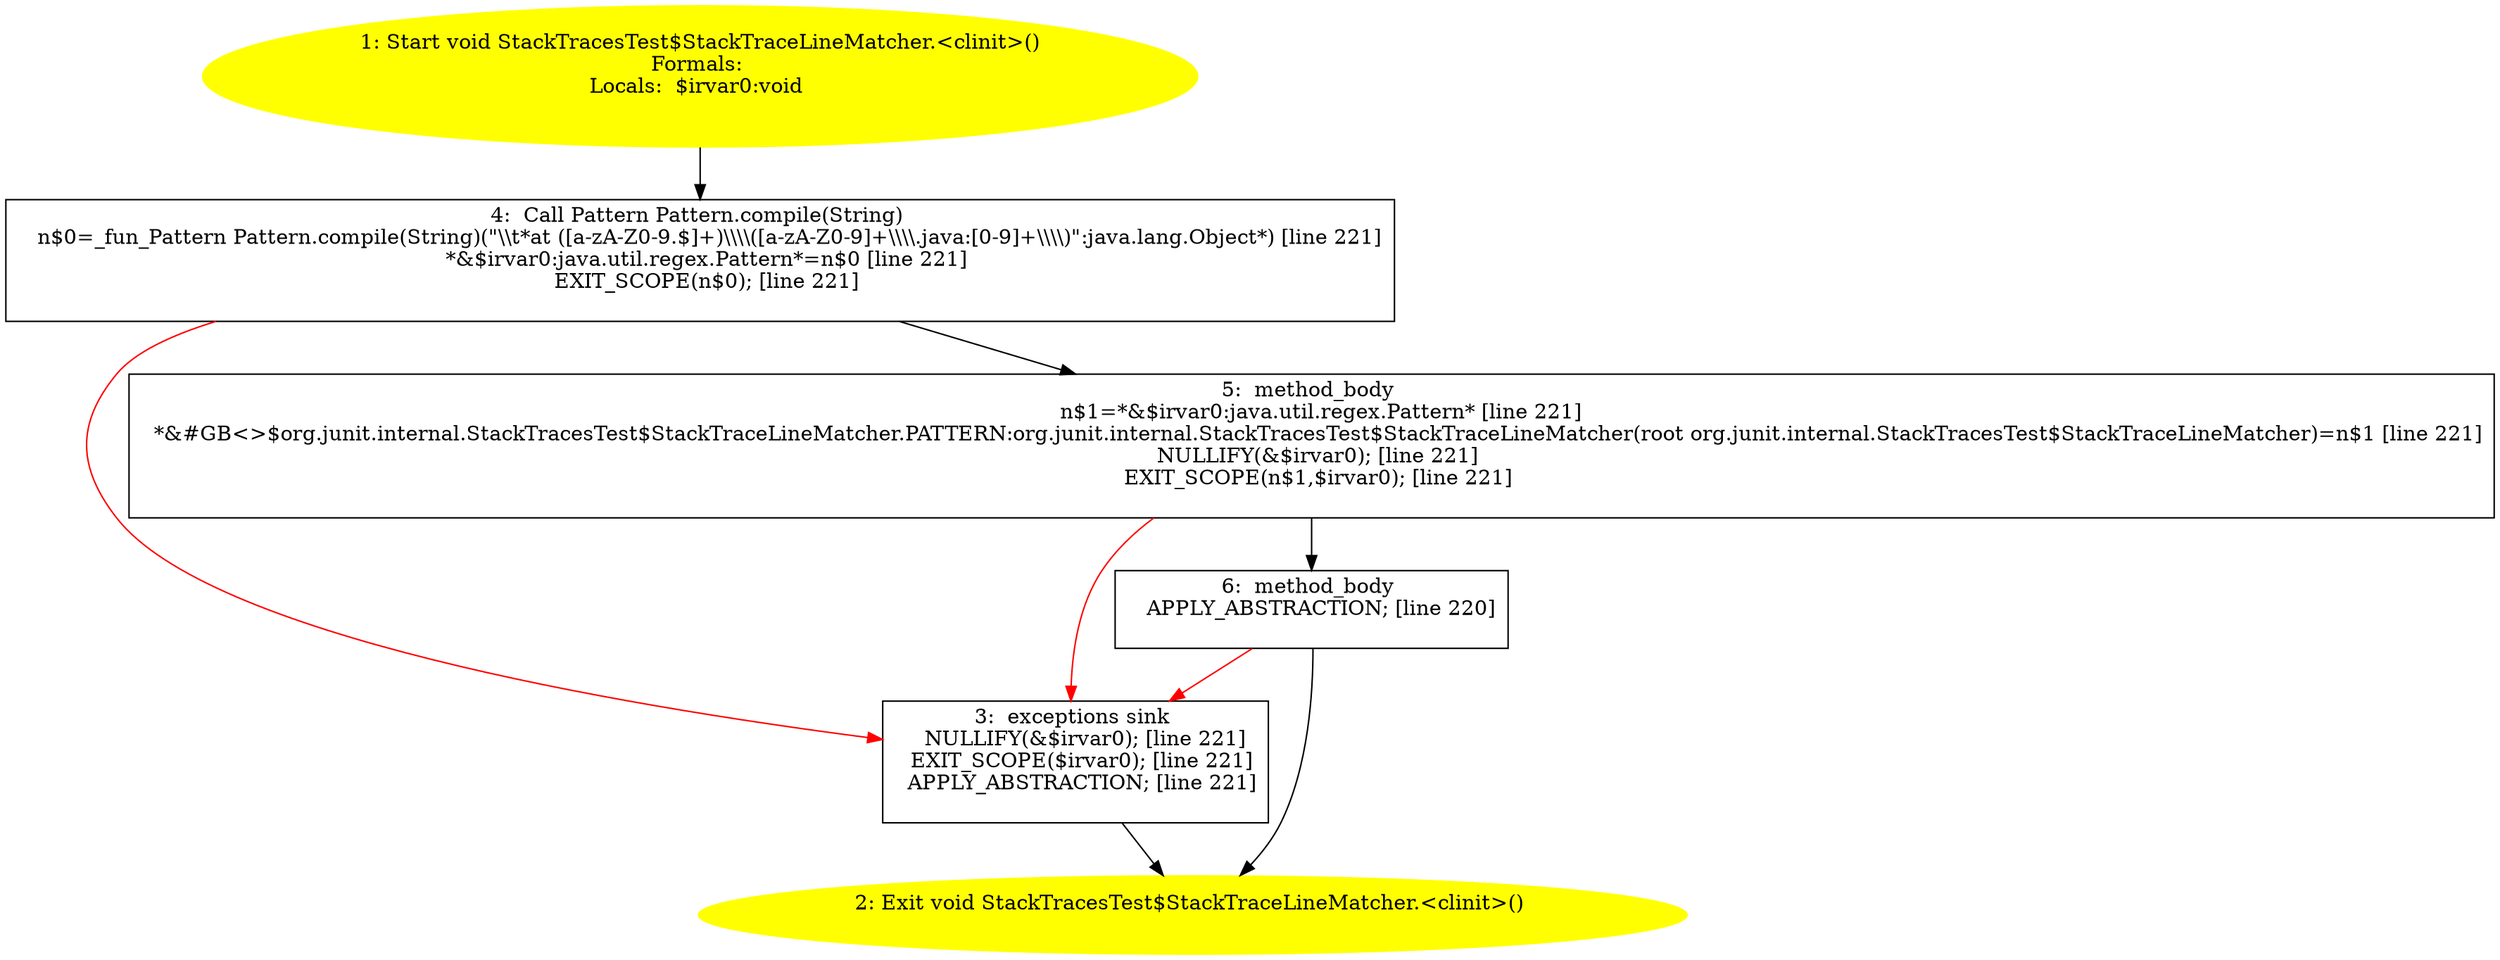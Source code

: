 /* @generated */
digraph cfg {
"org.junit.internal.StackTracesTest$StackTraceLineMatcher.<clinit>():void.1db676e65e92607658f3b3f1b4e7a184_1" [label="1: Start void StackTracesTest$StackTraceLineMatcher.<clinit>()\nFormals: \nLocals:  $irvar0:void \n  " color=yellow style=filled]
	

	 "org.junit.internal.StackTracesTest$StackTraceLineMatcher.<clinit>():void.1db676e65e92607658f3b3f1b4e7a184_1" -> "org.junit.internal.StackTracesTest$StackTraceLineMatcher.<clinit>():void.1db676e65e92607658f3b3f1b4e7a184_4" ;
"org.junit.internal.StackTracesTest$StackTraceLineMatcher.<clinit>():void.1db676e65e92607658f3b3f1b4e7a184_2" [label="2: Exit void StackTracesTest$StackTraceLineMatcher.<clinit>() \n  " color=yellow style=filled]
	

"org.junit.internal.StackTracesTest$StackTraceLineMatcher.<clinit>():void.1db676e65e92607658f3b3f1b4e7a184_3" [label="3:  exceptions sink \n   NULLIFY(&$irvar0); [line 221]\n  EXIT_SCOPE($irvar0); [line 221]\n  APPLY_ABSTRACTION; [line 221]\n " shape="box"]
	

	 "org.junit.internal.StackTracesTest$StackTraceLineMatcher.<clinit>():void.1db676e65e92607658f3b3f1b4e7a184_3" -> "org.junit.internal.StackTracesTest$StackTraceLineMatcher.<clinit>():void.1db676e65e92607658f3b3f1b4e7a184_2" ;
"org.junit.internal.StackTracesTest$StackTraceLineMatcher.<clinit>():void.1db676e65e92607658f3b3f1b4e7a184_4" [label="4:  Call Pattern Pattern.compile(String) \n   n$0=_fun_Pattern Pattern.compile(String)(\"\\\\t*at ([a-zA-Z0-9.$]+)\\\\\\\\([a-zA-Z0-9]+\\\\\\\\.java:[0-9]+\\\\\\\\)\":java.lang.Object*) [line 221]\n  *&$irvar0:java.util.regex.Pattern*=n$0 [line 221]\n  EXIT_SCOPE(n$0); [line 221]\n " shape="box"]
	

	 "org.junit.internal.StackTracesTest$StackTraceLineMatcher.<clinit>():void.1db676e65e92607658f3b3f1b4e7a184_4" -> "org.junit.internal.StackTracesTest$StackTraceLineMatcher.<clinit>():void.1db676e65e92607658f3b3f1b4e7a184_5" ;
	 "org.junit.internal.StackTracesTest$StackTraceLineMatcher.<clinit>():void.1db676e65e92607658f3b3f1b4e7a184_4" -> "org.junit.internal.StackTracesTest$StackTraceLineMatcher.<clinit>():void.1db676e65e92607658f3b3f1b4e7a184_3" [color="red" ];
"org.junit.internal.StackTracesTest$StackTraceLineMatcher.<clinit>():void.1db676e65e92607658f3b3f1b4e7a184_5" [label="5:  method_body \n   n$1=*&$irvar0:java.util.regex.Pattern* [line 221]\n  *&#GB<>$org.junit.internal.StackTracesTest$StackTraceLineMatcher.PATTERN:org.junit.internal.StackTracesTest$StackTraceLineMatcher(root org.junit.internal.StackTracesTest$StackTraceLineMatcher)=n$1 [line 221]\n  NULLIFY(&$irvar0); [line 221]\n  EXIT_SCOPE(n$1,$irvar0); [line 221]\n " shape="box"]
	

	 "org.junit.internal.StackTracesTest$StackTraceLineMatcher.<clinit>():void.1db676e65e92607658f3b3f1b4e7a184_5" -> "org.junit.internal.StackTracesTest$StackTraceLineMatcher.<clinit>():void.1db676e65e92607658f3b3f1b4e7a184_6" ;
	 "org.junit.internal.StackTracesTest$StackTraceLineMatcher.<clinit>():void.1db676e65e92607658f3b3f1b4e7a184_5" -> "org.junit.internal.StackTracesTest$StackTraceLineMatcher.<clinit>():void.1db676e65e92607658f3b3f1b4e7a184_3" [color="red" ];
"org.junit.internal.StackTracesTest$StackTraceLineMatcher.<clinit>():void.1db676e65e92607658f3b3f1b4e7a184_6" [label="6:  method_body \n   APPLY_ABSTRACTION; [line 220]\n " shape="box"]
	

	 "org.junit.internal.StackTracesTest$StackTraceLineMatcher.<clinit>():void.1db676e65e92607658f3b3f1b4e7a184_6" -> "org.junit.internal.StackTracesTest$StackTraceLineMatcher.<clinit>():void.1db676e65e92607658f3b3f1b4e7a184_2" ;
	 "org.junit.internal.StackTracesTest$StackTraceLineMatcher.<clinit>():void.1db676e65e92607658f3b3f1b4e7a184_6" -> "org.junit.internal.StackTracesTest$StackTraceLineMatcher.<clinit>():void.1db676e65e92607658f3b3f1b4e7a184_3" [color="red" ];
}
